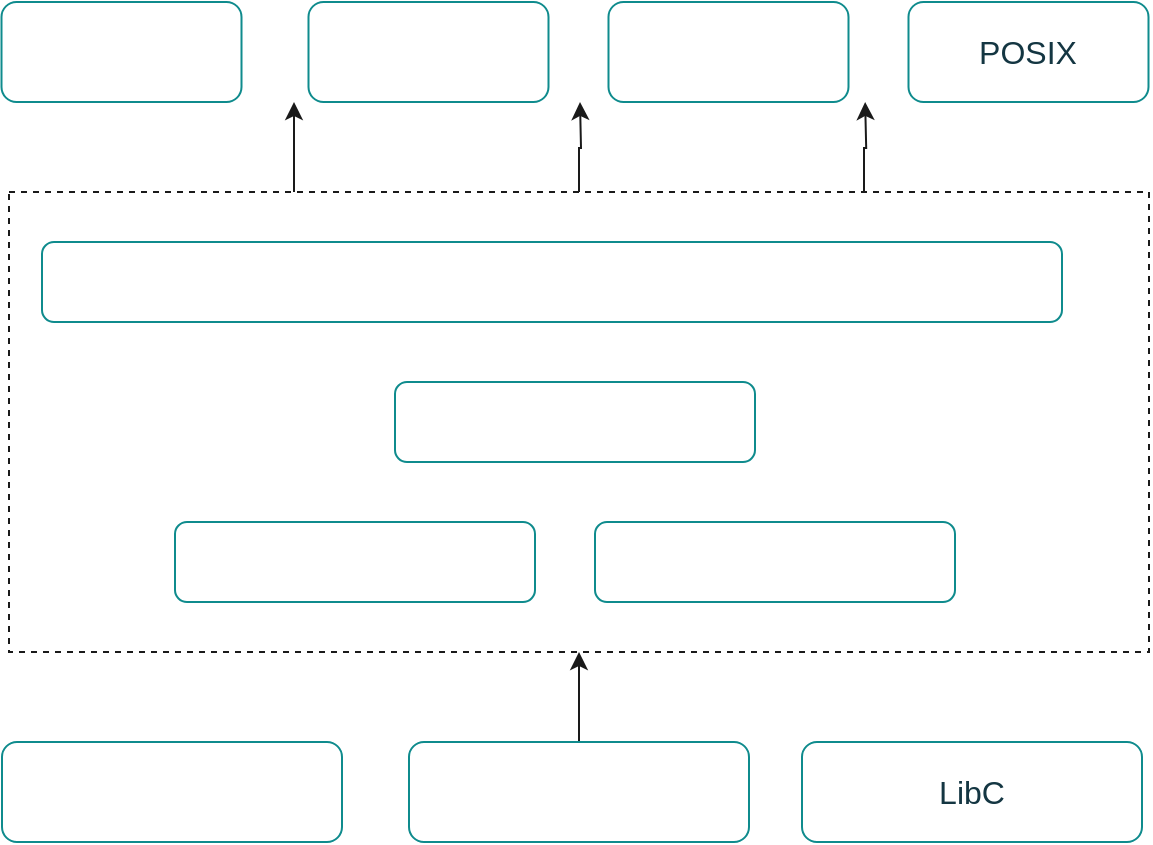 <mxfile scale="1" border="0" disableSvgWarning="true">
    <diagram id="DI3iMND3ZMOOF6mmAYRP" name=" 1 ">
        <mxGraphModel dx="697" dy="674" grid="1" gridSize="10" guides="1" tooltips="1" connect="1" arrows="1" fold="1" page="1" pageScale="1" pageWidth="827" pageHeight="1169" background="none" math="0" shadow="0">
            <root>
                <mxCell id="0"/>
                <mxCell id="1" parent="0"/>
                <mxCell id="2" value="&lt;span style=&quot;font-size: 16px&quot;&gt;&lt;/span&gt;" style="rounded=1;whiteSpace=wrap;html=1;sketch=0;fontColor=#143642;strokeColor=#0F8B8D;fillColor=#FFFFFF;" vertex="1" parent="1">
                    <mxGeometry x="40" y="450" width="170" height="50" as="geometry"/>
                </mxCell>
                <mxCell id="29" style="edgeStyle=orthogonalEdgeStyle;rounded=0;orthogonalLoop=1;jettySize=auto;html=1;exitX=0.5;exitY=0;exitDx=0;exitDy=0;entryX=0.5;entryY=1;entryDx=0;entryDy=0;endArrow=classic;endFill=1;strokeColor=#1A1A1A;" edge="1" parent="1" source="3" target="27">
                    <mxGeometry relative="1" as="geometry"/>
                </mxCell>
                <mxCell id="3" value="&lt;span style=&quot;font-size: 16px&quot;&gt;&lt;/span&gt;" style="rounded=1;whiteSpace=wrap;html=1;sketch=0;fontColor=#143642;strokeColor=#0F8B8D;fillColor=#FFFFFF;" vertex="1" parent="1">
                    <mxGeometry x="243.5" y="450" width="170" height="50" as="geometry"/>
                </mxCell>
                <mxCell id="4" value="&lt;span style=&quot;font-size: 16px&quot;&gt;LibC&lt;/span&gt;" style="rounded=1;whiteSpace=wrap;html=1;sketch=0;fontColor=#143642;strokeColor=#0F8B8D;fillColor=#FFFFFF;" vertex="1" parent="1">
                    <mxGeometry x="440" y="450" width="170" height="50" as="geometry"/>
                </mxCell>
                <mxCell id="5" value="&lt;span style=&quot;font-size: 16px&quot;&gt;&lt;/span&gt;" style="rounded=1;whiteSpace=wrap;html=1;sketch=0;fontColor=#143642;strokeColor=#0F8B8D;fillColor=#FFFFFF;" vertex="1" parent="1">
                    <mxGeometry x="126.5" y="340" width="180" height="40" as="geometry"/>
                </mxCell>
                <mxCell id="6" value="&lt;span style=&quot;font-size: 16px&quot;&gt;&lt;/span&gt;" style="rounded=1;whiteSpace=wrap;html=1;sketch=0;fontColor=#143642;strokeColor=#0F8B8D;fillColor=#FFFFFF;" vertex="1" parent="1">
                    <mxGeometry x="336.5" y="340" width="180" height="40" as="geometry"/>
                </mxCell>
                <mxCell id="7" value="&lt;span style=&quot;font-size: 16px&quot;&gt;&lt;/span&gt;" style="rounded=1;whiteSpace=wrap;html=1;sketch=0;fontColor=#143642;strokeColor=#0F8B8D;fillColor=#FFFFFF;" vertex="1" parent="1">
                    <mxGeometry x="236.5" y="270" width="180" height="40" as="geometry"/>
                </mxCell>
                <mxCell id="8" value="&lt;span style=&quot;font-size: 16px&quot;&gt;&lt;/span&gt;" style="rounded=1;whiteSpace=wrap;html=1;sketch=0;fontColor=#143642;strokeColor=#0F8B8D;fillColor=#FFFFFF;" vertex="1" parent="1">
                    <mxGeometry x="60" y="200" width="510" height="40" as="geometry"/>
                </mxCell>
                <mxCell id="9" value="&lt;span style=&quot;font-size: 16px&quot;&gt;&lt;/span&gt;" style="rounded=1;whiteSpace=wrap;html=1;sketch=0;fontColor=#143642;strokeColor=#0F8B8D;fillColor=#FFFFFF;" vertex="1" parent="1">
                    <mxGeometry x="39.75" y="80" width="120" height="50" as="geometry"/>
                </mxCell>
                <mxCell id="11" value="&lt;span style=&quot;font-size: 16px&quot;&gt;&lt;/span&gt;" style="rounded=1;whiteSpace=wrap;html=1;sketch=0;fontColor=#143642;strokeColor=#0F8B8D;fillColor=#FFFFFF;" vertex="1" parent="1">
                    <mxGeometry x="193.25" y="80" width="120" height="50" as="geometry"/>
                </mxCell>
                <mxCell id="12" value="&lt;span style=&quot;font-size: 16px&quot;&gt;&lt;/span&gt;" style="rounded=1;whiteSpace=wrap;html=1;sketch=0;fontColor=#143642;strokeColor=#0F8B8D;fillColor=#FFFFFF;" vertex="1" parent="1">
                    <mxGeometry x="343.25" y="80" width="120" height="50" as="geometry"/>
                </mxCell>
                <mxCell id="13" value="&lt;span style=&quot;font-size: 16px&quot;&gt;POSIX&lt;/span&gt;" style="rounded=1;whiteSpace=wrap;html=1;sketch=0;fontColor=#143642;strokeColor=#0F8B8D;fillColor=#FFFFFF;" vertex="1" parent="1">
                    <mxGeometry x="493.25" y="80" width="120" height="50" as="geometry"/>
                </mxCell>
                <mxCell id="30" style="edgeStyle=orthogonalEdgeStyle;rounded=0;orthogonalLoop=1;jettySize=auto;html=1;exitX=0.5;exitY=0;exitDx=0;exitDy=0;endArrow=classic;endFill=1;strokeColor=#1A1A1A;" edge="1" parent="1" source="27">
                    <mxGeometry relative="1" as="geometry">
                        <mxPoint x="329" y="130" as="targetPoint"/>
                    </mxGeometry>
                </mxCell>
                <mxCell id="31" style="edgeStyle=orthogonalEdgeStyle;rounded=0;orthogonalLoop=1;jettySize=auto;html=1;exitX=0.25;exitY=0;exitDx=0;exitDy=0;endArrow=classic;endFill=1;strokeColor=#1A1A1A;" edge="1" parent="1" source="27">
                    <mxGeometry relative="1" as="geometry">
                        <mxPoint x="186" y="130" as="targetPoint"/>
                    </mxGeometry>
                </mxCell>
                <mxCell id="32" style="edgeStyle=orthogonalEdgeStyle;rounded=0;orthogonalLoop=1;jettySize=auto;html=1;exitX=0.75;exitY=0;exitDx=0;exitDy=0;endArrow=classic;endFill=1;strokeColor=#1A1A1A;" edge="1" parent="1" source="27">
                    <mxGeometry relative="1" as="geometry">
                        <mxPoint x="471.571" y="130" as="targetPoint"/>
                    </mxGeometry>
                </mxCell>
                <mxCell id="27" value="" style="rounded=0;whiteSpace=wrap;html=1;fillColor=none;dashed=1;strokeColor=#1A1A1A;" vertex="1" parent="1">
                    <mxGeometry x="43.5" y="175" width="570" height="230" as="geometry"/>
                </mxCell>
                <mxCell id="28" value="&lt;font color=&quot;#1a1a1a&quot; style=&quot;font-size: 19px&quot;&gt;&lt;/font&gt;" style="text;html=1;strokeColor=none;fillColor=none;align=center;verticalAlign=middle;whiteSpace=wrap;rounded=0;dashed=1;" vertex="1" parent="1">
                    <mxGeometry x="40" y="370" width="80" height="30" as="geometry"/>
                </mxCell>
            </root>
        </mxGraphModel>
    </diagram>
</mxfile>